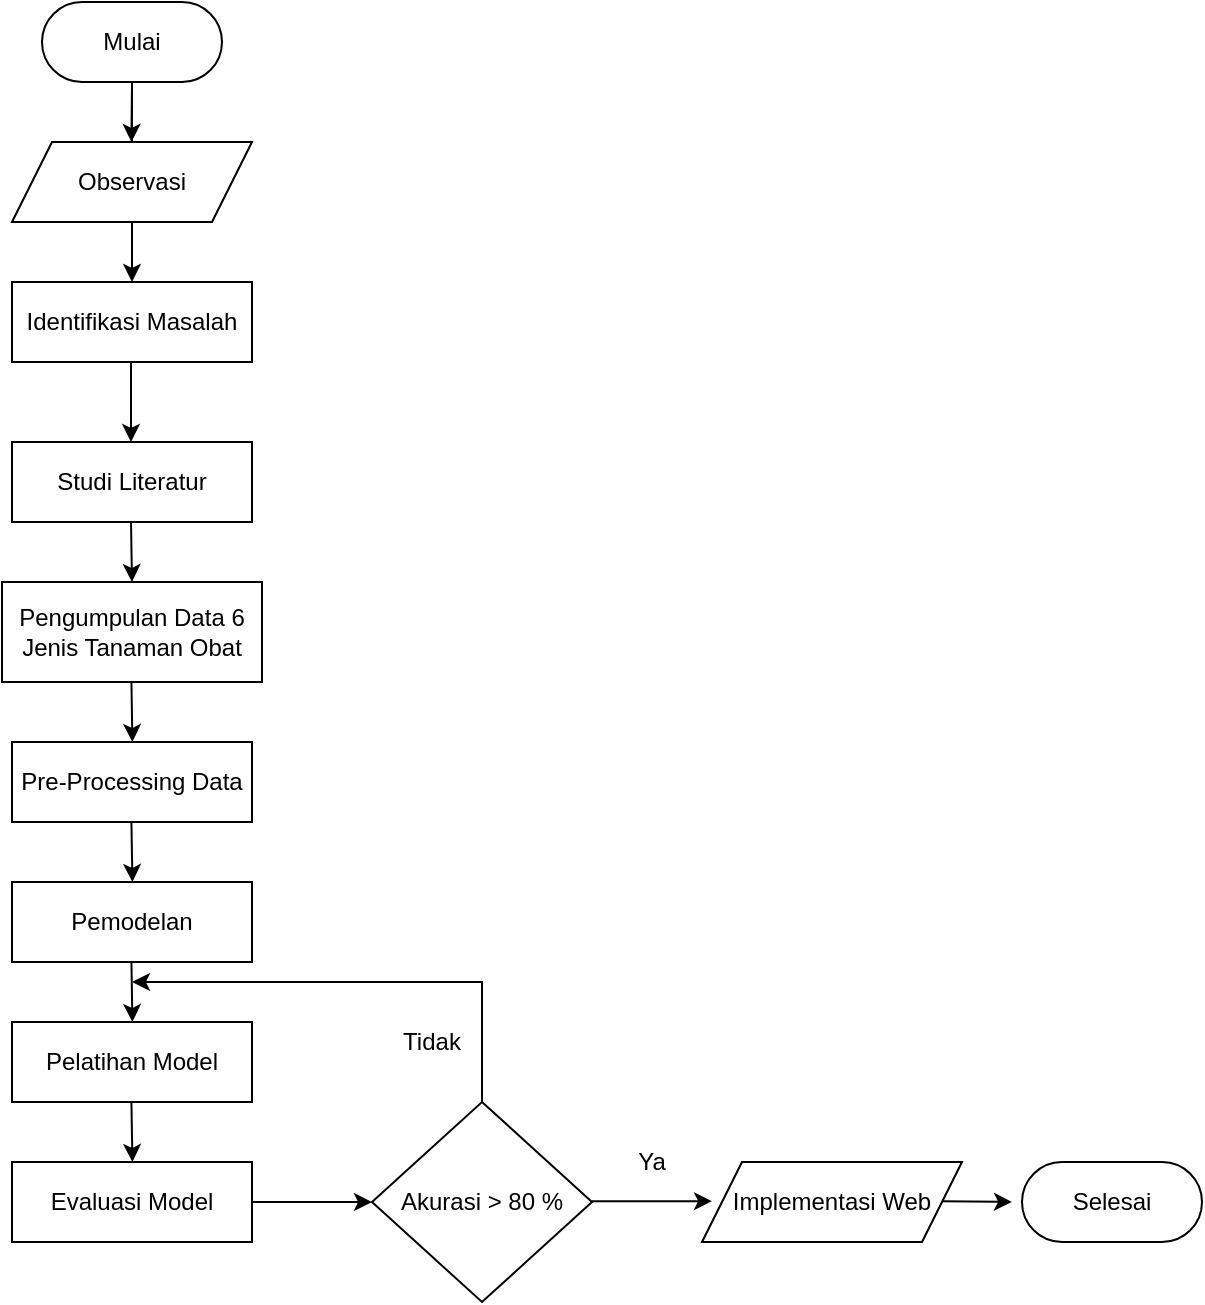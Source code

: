 <mxfile version="20.3.0" type="device" pages="4"><diagram id="C5RBs43oDa-KdzZeNtuy" name="Page-1"><mxGraphModel dx="1304" dy="529" grid="1" gridSize="10" guides="1" tooltips="1" connect="1" arrows="1" fold="1" page="1" pageScale="1" pageWidth="827" pageHeight="1169" math="0" shadow="0"><root><mxCell id="WIyWlLk6GJQsqaUBKTNV-0"/><mxCell id="WIyWlLk6GJQsqaUBKTNV-1" parent="WIyWlLk6GJQsqaUBKTNV-0"/><mxCell id="Zzy4L2eFv8nCq8hmtO3i-1" value="Studi Literatur" style="rounded=0;whiteSpace=wrap;html=1;" parent="WIyWlLk6GJQsqaUBKTNV-1" vertex="1"><mxGeometry x="165" y="260" width="120" height="40" as="geometry"/></mxCell><mxCell id="Zzy4L2eFv8nCq8hmtO3i-2" value="Pengumpulan Data 6 Jenis Tanaman Obat" style="rounded=0;whiteSpace=wrap;html=1;" parent="WIyWlLk6GJQsqaUBKTNV-1" vertex="1"><mxGeometry x="160" y="330" width="130" height="50" as="geometry"/></mxCell><mxCell id="Zzy4L2eFv8nCq8hmtO3i-3" value="Pre-Processing Data" style="rounded=0;whiteSpace=wrap;html=1;" parent="WIyWlLk6GJQsqaUBKTNV-1" vertex="1"><mxGeometry x="165" y="410" width="120" height="40" as="geometry"/></mxCell><mxCell id="Zzy4L2eFv8nCq8hmtO3i-4" value="Pemodelan" style="rounded=0;whiteSpace=wrap;html=1;" parent="WIyWlLk6GJQsqaUBKTNV-1" vertex="1"><mxGeometry x="165" y="480" width="120" height="40" as="geometry"/></mxCell><mxCell id="Zzy4L2eFv8nCq8hmtO3i-5" value="Pelatihan Model" style="rounded=0;whiteSpace=wrap;html=1;" parent="WIyWlLk6GJQsqaUBKTNV-1" vertex="1"><mxGeometry x="165" y="550" width="120" height="40" as="geometry"/></mxCell><mxCell id="Zzy4L2eFv8nCq8hmtO3i-6" value="Akurasi &amp;gt; 80 %" style="rhombus;whiteSpace=wrap;html=1;" parent="WIyWlLk6GJQsqaUBKTNV-1" vertex="1"><mxGeometry x="345" y="590" width="110" height="100" as="geometry"/></mxCell><mxCell id="Zzy4L2eFv8nCq8hmtO3i-7" value="Evaluasi Model" style="rounded=0;whiteSpace=wrap;html=1;" parent="WIyWlLk6GJQsqaUBKTNV-1" vertex="1"><mxGeometry x="165" y="620" width="120" height="40" as="geometry"/></mxCell><mxCell id="Zzy4L2eFv8nCq8hmtO3i-9" value="" style="endArrow=classic;html=1;rounded=0;" parent="WIyWlLk6GJQsqaUBKTNV-1" edge="1"><mxGeometry width="50" height="50" relative="1" as="geometry"><mxPoint x="224.5" y="220" as="sourcePoint"/><mxPoint x="225" y="260" as="targetPoint"/><Array as="points"><mxPoint x="224.5" y="260"/></Array></mxGeometry></mxCell><mxCell id="Zzy4L2eFv8nCq8hmtO3i-10" value="" style="endArrow=classic;html=1;rounded=0;" parent="WIyWlLk6GJQsqaUBKTNV-1" edge="1"><mxGeometry width="50" height="50" relative="1" as="geometry"><mxPoint x="224.5" y="300" as="sourcePoint"/><mxPoint x="225" y="330" as="targetPoint"/><Array as="points"/></mxGeometry></mxCell><mxCell id="Zzy4L2eFv8nCq8hmtO3i-11" value="" style="endArrow=classic;html=1;rounded=0;" parent="WIyWlLk6GJQsqaUBKTNV-1" edge="1"><mxGeometry width="50" height="50" relative="1" as="geometry"><mxPoint x="224.71" y="380" as="sourcePoint"/><mxPoint x="225.21" y="410" as="targetPoint"/><Array as="points"/></mxGeometry></mxCell><mxCell id="Zzy4L2eFv8nCq8hmtO3i-12" value="" style="endArrow=classic;html=1;rounded=0;" parent="WIyWlLk6GJQsqaUBKTNV-1" edge="1"><mxGeometry width="50" height="50" relative="1" as="geometry"><mxPoint x="224.71" y="450" as="sourcePoint"/><mxPoint x="225.21" y="480" as="targetPoint"/><Array as="points"/></mxGeometry></mxCell><mxCell id="Zzy4L2eFv8nCq8hmtO3i-13" value="" style="endArrow=classic;html=1;rounded=0;" parent="WIyWlLk6GJQsqaUBKTNV-1" edge="1"><mxGeometry width="50" height="50" relative="1" as="geometry"><mxPoint x="224.71" y="520" as="sourcePoint"/><mxPoint x="225.21" y="550" as="targetPoint"/><Array as="points"/></mxGeometry></mxCell><mxCell id="Zzy4L2eFv8nCq8hmtO3i-14" value="" style="endArrow=classic;html=1;rounded=0;" parent="WIyWlLk6GJQsqaUBKTNV-1" edge="1"><mxGeometry width="50" height="50" relative="1" as="geometry"><mxPoint x="224.71" y="590" as="sourcePoint"/><mxPoint x="225.21" y="620" as="targetPoint"/><Array as="points"/></mxGeometry></mxCell><mxCell id="Zzy4L2eFv8nCq8hmtO3i-15" value="" style="endArrow=classic;html=1;rounded=0;exitX=1;exitY=0.5;exitDx=0;exitDy=0;" parent="WIyWlLk6GJQsqaUBKTNV-1" source="Zzy4L2eFv8nCq8hmtO3i-7" target="Zzy4L2eFv8nCq8hmtO3i-6" edge="1"><mxGeometry width="50" height="50" relative="1" as="geometry"><mxPoint x="355.0" y="575" as="sourcePoint"/><mxPoint x="355.5" y="605" as="targetPoint"/><Array as="points"/></mxGeometry></mxCell><mxCell id="Zzy4L2eFv8nCq8hmtO3i-17" value="" style="endArrow=classic;html=1;rounded=0;exitX=0.5;exitY=0;exitDx=0;exitDy=0;" parent="WIyWlLk6GJQsqaUBKTNV-1" source="Zzy4L2eFv8nCq8hmtO3i-6" edge="1"><mxGeometry width="50" height="50" relative="1" as="geometry"><mxPoint x="375" y="600" as="sourcePoint"/><mxPoint x="225" y="530" as="targetPoint"/><Array as="points"><mxPoint x="400" y="530"/></Array></mxGeometry></mxCell><mxCell id="Zzy4L2eFv8nCq8hmtO3i-18" value="Ya" style="text;html=1;strokeColor=none;fillColor=none;align=center;verticalAlign=middle;whiteSpace=wrap;rounded=0;" parent="WIyWlLk6GJQsqaUBKTNV-1" vertex="1"><mxGeometry x="470" y="610" width="30" height="20" as="geometry"/></mxCell><mxCell id="Zzy4L2eFv8nCq8hmtO3i-19" value="Tidak" style="text;html=1;strokeColor=none;fillColor=none;align=center;verticalAlign=middle;whiteSpace=wrap;rounded=0;" parent="WIyWlLk6GJQsqaUBKTNV-1" vertex="1"><mxGeometry x="360" y="550" width="30" height="20" as="geometry"/></mxCell><mxCell id="xtbqgOF8EGslxXUNE93m-13" value="" style="edgeStyle=orthogonalEdgeStyle;rounded=0;orthogonalLoop=1;jettySize=auto;html=1;" edge="1" parent="WIyWlLk6GJQsqaUBKTNV-1" source="xtbqgOF8EGslxXUNE93m-0" target="xtbqgOF8EGslxXUNE93m-7"><mxGeometry relative="1" as="geometry"/></mxCell><mxCell id="xtbqgOF8EGslxXUNE93m-0" value="Mulai" style="rounded=1;whiteSpace=wrap;html=1;arcSize=50;" vertex="1" parent="WIyWlLk6GJQsqaUBKTNV-1"><mxGeometry x="180" y="40" width="90" height="40" as="geometry"/></mxCell><mxCell id="xtbqgOF8EGslxXUNE93m-1" value="Selesai" style="rounded=1;whiteSpace=wrap;html=1;arcSize=50;" vertex="1" parent="WIyWlLk6GJQsqaUBKTNV-1"><mxGeometry x="670" y="620" width="90" height="40" as="geometry"/></mxCell><mxCell id="xtbqgOF8EGslxXUNE93m-6" value="Observasi" style="shape=parallelogram;perimeter=parallelogramPerimeter;whiteSpace=wrap;html=1;fixedSize=1;" vertex="1" parent="WIyWlLk6GJQsqaUBKTNV-1"><mxGeometry x="165" y="110" width="120" height="40" as="geometry"/></mxCell><mxCell id="xtbqgOF8EGslxXUNE93m-7" value="Identifikasi Masalah" style="rounded=0;whiteSpace=wrap;html=1;" vertex="1" parent="WIyWlLk6GJQsqaUBKTNV-1"><mxGeometry x="165" y="180" width="120" height="40" as="geometry"/></mxCell><mxCell id="xtbqgOF8EGslxXUNE93m-8" value="" style="endArrow=classic;html=1;rounded=0;exitX=0.5;exitY=1;exitDx=0;exitDy=0;" edge="1" parent="WIyWlLk6GJQsqaUBKTNV-1" source="xtbqgOF8EGslxXUNE93m-0"><mxGeometry width="50" height="50" relative="1" as="geometry"><mxPoint x="225.21" y="90" as="sourcePoint"/><mxPoint x="225.21" y="110" as="targetPoint"/><Array as="points"><mxPoint x="224.71" y="110"/></Array></mxGeometry></mxCell><mxCell id="xtbqgOF8EGslxXUNE93m-14" value="" style="endArrow=classic;html=1;rounded=0;exitX=1;exitY=0.5;exitDx=0;exitDy=0;" edge="1" parent="WIyWlLk6GJQsqaUBKTNV-1"><mxGeometry width="50" height="50" relative="1" as="geometry"><mxPoint x="455" y="639.58" as="sourcePoint"/><mxPoint x="515" y="639.58" as="targetPoint"/><Array as="points"/></mxGeometry></mxCell><mxCell id="xtbqgOF8EGslxXUNE93m-15" value="Implementasi Web" style="shape=parallelogram;perimeter=parallelogramPerimeter;whiteSpace=wrap;html=1;fixedSize=1;" vertex="1" parent="WIyWlLk6GJQsqaUBKTNV-1"><mxGeometry x="510" y="620" width="130" height="40" as="geometry"/></mxCell><mxCell id="xtbqgOF8EGslxXUNE93m-16" value="" style="endArrow=classic;html=1;rounded=0;exitX=1;exitY=0.5;exitDx=0;exitDy=0;" edge="1" parent="WIyWlLk6GJQsqaUBKTNV-1"><mxGeometry width="50" height="50" relative="1" as="geometry"><mxPoint x="630" y="639.58" as="sourcePoint"/><mxPoint x="665" y="640" as="targetPoint"/><Array as="points"/></mxGeometry></mxCell></root></mxGraphModel></diagram><diagram id="rG0rYFFvCbEsXuZV4ypp" name="Page-2"><mxGraphModel dx="1108" dy="450" grid="1" gridSize="10" guides="1" tooltips="1" connect="1" arrows="1" fold="1" page="1" pageScale="1" pageWidth="850" pageHeight="1100" math="0" shadow="0"><root><mxCell id="0"/><mxCell id="1" parent="0"/><mxCell id="_3rtttDEMt5WnQIoeMhH-2" value="Resize Data Gambar" style="rounded=0;whiteSpace=wrap;html=1;" parent="1" vertex="1"><mxGeometry x="250" y="170" width="120" height="40" as="geometry"/></mxCell><mxCell id="_3rtttDEMt5WnQIoeMhH-3" value="Mengganti piksel gambar" style="rounded=0;whiteSpace=wrap;html=1;" parent="1" vertex="1"><mxGeometry x="245" y="240" width="130" height="50" as="geometry"/></mxCell><mxCell id="eXY7BoKrgFeWqydWDS0Z-8" value="" style="edgeStyle=orthogonalEdgeStyle;rounded=0;orthogonalLoop=1;jettySize=auto;html=1;" edge="1" parent="1" source="_3rtttDEMt5WnQIoeMhH-4" target="LHEFNLupcC2yOEY_g4ZJ-2"><mxGeometry relative="1" as="geometry"/></mxCell><mxCell id="_3rtttDEMt5WnQIoeMhH-4" value="Pembagian Data" style="rounded=0;whiteSpace=wrap;html=1;" parent="1" vertex="1"><mxGeometry x="250" y="420" width="120" height="40" as="geometry"/></mxCell><mxCell id="eXY7BoKrgFeWqydWDS0Z-12" value="" style="edgeStyle=orthogonalEdgeStyle;rounded=0;orthogonalLoop=1;jettySize=auto;html=1;" edge="1" parent="1" source="_3rtttDEMt5WnQIoeMhH-6" target="_3rtttDEMt5WnQIoeMhH-25"><mxGeometry relative="1" as="geometry"/></mxCell><mxCell id="_3rtttDEMt5WnQIoeMhH-6" value="Augmentasi Data :&lt;br&gt;1. Zoom&lt;br&gt;2. Rotation&lt;br&gt;3. Flip" style="rounded=0;whiteSpace=wrap;html=1;" parent="1" vertex="1"><mxGeometry x="250" y="690" width="120" height="70" as="geometry"/></mxCell><mxCell id="_3rtttDEMt5WnQIoeMhH-10" value="" style="endArrow=classic;html=1;rounded=0;" parent="1" edge="1"><mxGeometry width="50" height="50" relative="1" as="geometry"><mxPoint x="310" y="60" as="sourcePoint"/><mxPoint x="310.0" y="90" as="targetPoint"/><Array as="points"><mxPoint x="309.5" y="90"/></Array></mxGeometry></mxCell><mxCell id="_3rtttDEMt5WnQIoeMhH-11" value="" style="endArrow=classic;html=1;rounded=0;" parent="1" edge="1"><mxGeometry width="50" height="50" relative="1" as="geometry"><mxPoint x="309.5" y="140" as="sourcePoint"/><mxPoint x="310.0" y="170" as="targetPoint"/><Array as="points"/></mxGeometry></mxCell><mxCell id="_3rtttDEMt5WnQIoeMhH-12" value="" style="endArrow=classic;html=1;rounded=0;" parent="1" edge="1"><mxGeometry width="50" height="50" relative="1" as="geometry"><mxPoint x="309.5" y="390" as="sourcePoint"/><mxPoint x="310" y="420" as="targetPoint"/><Array as="points"/></mxGeometry></mxCell><mxCell id="_3rtttDEMt5WnQIoeMhH-15" value="" style="endArrow=classic;html=1;rounded=0;" parent="1" edge="1"><mxGeometry width="50" height="50" relative="1" as="geometry"><mxPoint x="309.5" y="210" as="sourcePoint"/><mxPoint x="310" y="240" as="targetPoint"/><Array as="points"/></mxGeometry></mxCell><mxCell id="_3rtttDEMt5WnQIoeMhH-21" value="Data Gambar Tanaman Obat" style="shape=parallelogram;perimeter=parallelogramPerimeter;whiteSpace=wrap;html=1;fixedSize=1;" parent="1" vertex="1"><mxGeometry x="250" y="90" width="120" height="50" as="geometry"/></mxCell><mxCell id="_3rtttDEMt5WnQIoeMhH-24" value="&lt;span&gt;Data Latih&lt;/span&gt;" style="shape=parallelogram;perimeter=parallelogramPerimeter;whiteSpace=wrap;html=1;fixedSize=1;" parent="1" vertex="1"><mxGeometry x="255" y="620" width="110" height="40" as="geometry"/></mxCell><mxCell id="eXY7BoKrgFeWqydWDS0Z-13" value="" style="edgeStyle=orthogonalEdgeStyle;rounded=0;orthogonalLoop=1;jettySize=auto;html=1;" edge="1" parent="1" source="_3rtttDEMt5WnQIoeMhH-25" target="eXY7BoKrgFeWqydWDS0Z-10"><mxGeometry relative="1" as="geometry"/></mxCell><mxCell id="_3rtttDEMt5WnQIoeMhH-25" value="&lt;span&gt;Hasil Augmentasi Data&lt;/span&gt;" style="shape=parallelogram;perimeter=parallelogramPerimeter;whiteSpace=wrap;html=1;fixedSize=1;" parent="1" vertex="1"><mxGeometry x="235" y="800" width="150" height="45" as="geometry"/></mxCell><mxCell id="_3rtttDEMt5WnQIoeMhH-27" value="Gambar yang sudah di resize" style="shape=parallelogram;perimeter=parallelogramPerimeter;whiteSpace=wrap;html=1;fixedSize=1;" parent="1" vertex="1"><mxGeometry x="235" y="320" width="150" height="70" as="geometry"/></mxCell><mxCell id="_3rtttDEMt5WnQIoeMhH-29" value="" style="endArrow=classic;html=1;rounded=0;" parent="1" edge="1"><mxGeometry width="50" height="50" relative="1" as="geometry"><mxPoint x="309.5" y="290" as="sourcePoint"/><mxPoint x="310" y="320" as="targetPoint"/><Array as="points"/></mxGeometry></mxCell><mxCell id="_3rtttDEMt5WnQIoeMhH-30" value="" style="endArrow=classic;html=1;rounded=0;exitX=0.5;exitY=1;exitDx=0;exitDy=0;" parent="1" source="_3rtttDEMt5WnQIoeMhH-24" target="_3rtttDEMt5WnQIoeMhH-6" edge="1"><mxGeometry width="50" height="50" relative="1" as="geometry"><mxPoint x="290" y="560" as="sourcePoint"/><mxPoint x="150" y="580" as="targetPoint"/><Array as="points"/></mxGeometry></mxCell><mxCell id="LHEFNLupcC2yOEY_g4ZJ-1" value="Mulai" style="rounded=1;whiteSpace=wrap;html=1;arcSize=50;" vertex="1" parent="1"><mxGeometry x="265" y="20" width="90" height="40" as="geometry"/></mxCell><mxCell id="eXY7BoKrgFeWqydWDS0Z-9" value="" style="edgeStyle=orthogonalEdgeStyle;rounded=0;orthogonalLoop=1;jettySize=auto;html=1;" edge="1" parent="1" source="LHEFNLupcC2yOEY_g4ZJ-2" target="7Xe3wMLuZ2dbfyTi_iF5-2"><mxGeometry relative="1" as="geometry"/></mxCell><mxCell id="LHEFNLupcC2yOEY_g4ZJ-2" value="Apakah ingin augmentasi data ?" style="rhombus;whiteSpace=wrap;html=1;" vertex="1" parent="1"><mxGeometry x="242.5" y="480" width="135" height="110" as="geometry"/></mxCell><mxCell id="LHEFNLupcC2yOEY_g4ZJ-7" value="" style="endArrow=classic;html=1;rounded=0;" edge="1" parent="1"><mxGeometry width="50" height="50" relative="1" as="geometry"><mxPoint x="309.5" y="590" as="sourcePoint"/><mxPoint x="310" y="620" as="targetPoint"/><Array as="points"/></mxGeometry></mxCell><mxCell id="7Xe3wMLuZ2dbfyTi_iF5-1" value="Ya" style="text;html=1;strokeColor=none;fillColor=none;align=center;verticalAlign=middle;whiteSpace=wrap;rounded=0;" vertex="1" parent="1"><mxGeometry x="320" y="590" width="30" height="20" as="geometry"/></mxCell><mxCell id="eXY7BoKrgFeWqydWDS0Z-16" style="edgeStyle=orthogonalEdgeStyle;rounded=0;orthogonalLoop=1;jettySize=auto;html=1;" edge="1" parent="1" source="7Xe3wMLuZ2dbfyTi_iF5-2" target="7Xe3wMLuZ2dbfyTi_iF5-4"><mxGeometry relative="1" as="geometry"/></mxCell><mxCell id="7Xe3wMLuZ2dbfyTi_iF5-2" value="&lt;span&gt;Data Uji&lt;/span&gt;" style="shape=parallelogram;perimeter=parallelogramPerimeter;whiteSpace=wrap;html=1;fixedSize=1;" vertex="1" parent="1"><mxGeometry x="430" y="515" width="110" height="40" as="geometry"/></mxCell><mxCell id="eXY7BoKrgFeWqydWDS0Z-17" value="" style="edgeStyle=orthogonalEdgeStyle;rounded=0;orthogonalLoop=1;jettySize=auto;html=1;" edge="1" parent="1" source="7Xe3wMLuZ2dbfyTi_iF5-4" target="eXY7BoKrgFeWqydWDS0Z-1"><mxGeometry relative="1" as="geometry"/></mxCell><mxCell id="7Xe3wMLuZ2dbfyTi_iF5-4" value="Uji Data" style="rounded=0;whiteSpace=wrap;html=1;" vertex="1" parent="1"><mxGeometry x="425" y="590" width="120" height="40" as="geometry"/></mxCell><mxCell id="eXY7BoKrgFeWqydWDS0Z-18" value="" style="edgeStyle=orthogonalEdgeStyle;rounded=0;orthogonalLoop=1;jettySize=auto;html=1;" edge="1" parent="1" source="eXY7BoKrgFeWqydWDS0Z-1" target="eXY7BoKrgFeWqydWDS0Z-6"><mxGeometry relative="1" as="geometry"/></mxCell><mxCell id="eXY7BoKrgFeWqydWDS0Z-20" style="edgeStyle=orthogonalEdgeStyle;rounded=0;orthogonalLoop=1;jettySize=auto;html=1;" edge="1" parent="1" source="eXY7BoKrgFeWqydWDS0Z-1" target="eXY7BoKrgFeWqydWDS0Z-10"><mxGeometry relative="1" as="geometry"><Array as="points"><mxPoint x="485" y="860"/><mxPoint x="310" y="860"/></Array></mxGeometry></mxCell><mxCell id="eXY7BoKrgFeWqydWDS0Z-1" value="Akurasi &amp;gt; 80 %" style="rhombus;whiteSpace=wrap;html=1;" vertex="1" parent="1"><mxGeometry x="430" y="660" width="110" height="100" as="geometry"/></mxCell><mxCell id="eXY7BoKrgFeWqydWDS0Z-2" value="Ya" style="text;html=1;strokeColor=none;fillColor=none;align=center;verticalAlign=middle;whiteSpace=wrap;rounded=0;" vertex="1" parent="1"><mxGeometry x="540" y="680" width="30" height="20" as="geometry"/></mxCell><mxCell id="eXY7BoKrgFeWqydWDS0Z-3" value="Tidak" style="text;html=1;strokeColor=none;fillColor=none;align=center;verticalAlign=middle;whiteSpace=wrap;rounded=0;" vertex="1" parent="1"><mxGeometry x="380" y="510" width="30" height="20" as="geometry"/></mxCell><mxCell id="eXY7BoKrgFeWqydWDS0Z-4" value="Selesai" style="rounded=1;whiteSpace=wrap;html=1;arcSize=50;" vertex="1" parent="1"><mxGeometry x="730" y="690" width="90" height="40" as="geometry"/></mxCell><mxCell id="eXY7BoKrgFeWqydWDS0Z-19" value="" style="edgeStyle=orthogonalEdgeStyle;rounded=0;orthogonalLoop=1;jettySize=auto;html=1;" edge="1" parent="1" source="eXY7BoKrgFeWqydWDS0Z-6" target="eXY7BoKrgFeWqydWDS0Z-4"><mxGeometry relative="1" as="geometry"/></mxCell><mxCell id="eXY7BoKrgFeWqydWDS0Z-6" value="Implementasi Web" style="shape=parallelogram;perimeter=parallelogramPerimeter;whiteSpace=wrap;html=1;fixedSize=1;" vertex="1" parent="1"><mxGeometry x="560" y="690" width="130" height="40" as="geometry"/></mxCell><mxCell id="eXY7BoKrgFeWqydWDS0Z-10" value="Pelatihan" style="rounded=0;whiteSpace=wrap;html=1;" vertex="1" parent="1"><mxGeometry x="250" y="880" width="120" height="40" as="geometry"/></mxCell><mxCell id="eXY7BoKrgFeWqydWDS0Z-21" value="Tidak" style="text;html=1;strokeColor=none;fillColor=none;align=center;verticalAlign=middle;whiteSpace=wrap;rounded=0;" vertex="1" parent="1"><mxGeometry x="440" y="820" width="30" height="20" as="geometry"/></mxCell></root></mxGraphModel></diagram><diagram id="r-QBL8eWuGP-mZDJDCgL" name="Page-3"><mxGraphModel dx="1108" dy="450" grid="1" gridSize="10" guides="1" tooltips="1" connect="1" arrows="1" fold="1" page="1" pageScale="1" pageWidth="850" pageHeight="1100" math="0" shadow="0"><root><mxCell id="0"/><mxCell id="1" parent="0"/><mxCell id="KvMu4glUQnpM4bbrBgWZ-2" value="Load MobileNetV2" style="rounded=0;whiteSpace=wrap;html=1;" parent="1" vertex="1"><mxGeometry x="30" y="220" width="120" height="40" as="geometry"/></mxCell><mxCell id="KvMu4glUQnpM4bbrBgWZ-3" value="Menambahkan Flatten Layer" style="rounded=0;whiteSpace=wrap;html=1;" parent="1" vertex="1"><mxGeometry x="240" y="120" width="145" height="50" as="geometry"/></mxCell><mxCell id="KvMu4glUQnpM4bbrBgWZ-6" value="" style="endArrow=classic;html=1;rounded=0;" parent="1" edge="1"><mxGeometry width="50" height="50" relative="1" as="geometry"><mxPoint x="90.0" y="120" as="sourcePoint"/><mxPoint x="90.0" y="150" as="targetPoint"/><Array as="points"><mxPoint x="89.5" y="150"/></Array></mxGeometry></mxCell><mxCell id="KvMu4glUQnpM4bbrBgWZ-7" value="" style="endArrow=classic;html=1;rounded=0;" parent="1" edge="1"><mxGeometry width="50" height="50" relative="1" as="geometry"><mxPoint x="89.5" y="190" as="sourcePoint"/><mxPoint x="90.0" y="220" as="targetPoint"/><Array as="points"/></mxGeometry></mxCell><mxCell id="KvMu4glUQnpM4bbrBgWZ-8" value="" style="endArrow=classic;html=1;rounded=0;" parent="1" edge="1"><mxGeometry width="50" height="50" relative="1" as="geometry"><mxPoint x="315.75" y="170" as="sourcePoint"/><mxPoint x="316.25" y="200" as="targetPoint"/><Array as="points"/></mxGeometry></mxCell><mxCell id="KvMu4glUQnpM4bbrBgWZ-11" value="" style="endArrow=classic;html=1;rounded=0;" parent="1" edge="1"><mxGeometry width="50" height="50" relative="1" as="geometry"><mxPoint x="89.5" y="260" as="sourcePoint"/><mxPoint x="90.0" y="290" as="targetPoint"/><Array as="points"/></mxGeometry></mxCell><mxCell id="KvMu4glUQnpM4bbrBgWZ-12" value="Data Tanaman Obat" style="shape=parallelogram;perimeter=parallelogramPerimeter;whiteSpace=wrap;html=1;fixedSize=1;" parent="1" vertex="1"><mxGeometry x="22.5" y="150" width="135" height="50" as="geometry"/></mxCell><mxCell id="KvMu4glUQnpM4bbrBgWZ-18" value="" style="endArrow=classic;html=1;rounded=0;entryX=0;entryY=0.5;entryDx=0;entryDy=0;" parent="1" target="KvMu4glUQnpM4bbrBgWZ-3" edge="1"><mxGeometry width="50" height="50" relative="1" as="geometry"><mxPoint x="90.0" y="330" as="sourcePoint"/><mxPoint x="90.5" y="360" as="targetPoint"/><Array as="points"><mxPoint x="90" y="360"/><mxPoint x="200" y="360"/><mxPoint x="200" y="145"/></Array></mxGeometry></mxCell><mxCell id="KvMu4glUQnpM4bbrBgWZ-20" value="" style="endArrow=classic;html=1;rounded=0;exitX=0.5;exitY=1;exitDx=0;exitDy=0;" parent="1" edge="1"><mxGeometry width="50" height="50" relative="1" as="geometry"><mxPoint x="529.71" y="230.0" as="sourcePoint"/><mxPoint x="529.71" y="260.0" as="targetPoint"/><Array as="points"/></mxGeometry></mxCell><mxCell id="KvMu4glUQnpM4bbrBgWZ-23" value="Freeze Layer" style="rounded=0;whiteSpace=wrap;html=1;" parent="1" vertex="1"><mxGeometry x="30" y="290" width="120" height="40" as="geometry"/></mxCell><mxCell id="KvMu4glUQnpM4bbrBgWZ-26" value="Menambahkan Dense Layer" style="rounded=0;whiteSpace=wrap;html=1;" parent="1" vertex="1"><mxGeometry x="252.5" y="200" width="127.5" height="40" as="geometry"/></mxCell><mxCell id="KvMu4glUQnpM4bbrBgWZ-27" value="Fungsi Aktivasi Relu" style="rounded=0;whiteSpace=wrap;html=1;" parent="1" vertex="1"><mxGeometry x="252.5" y="270" width="127.5" height="40" as="geometry"/></mxCell><mxCell id="KvMu4glUQnpM4bbrBgWZ-28" value="" style="endArrow=classic;html=1;rounded=0;" parent="1" edge="1"><mxGeometry width="50" height="50" relative="1" as="geometry"><mxPoint x="315.75" y="240" as="sourcePoint"/><mxPoint x="316.25" y="270" as="targetPoint"/><Array as="points"/></mxGeometry></mxCell><mxCell id="KvMu4glUQnpM4bbrBgWZ-29" value="" style="endArrow=classic;html=1;rounded=0;exitX=1;exitY=0.5;exitDx=0;exitDy=0;" parent="1" source="KvMu4glUQnpM4bbrBgWZ-27" edge="1"><mxGeometry width="50" height="50" relative="1" as="geometry"><mxPoint x="310.0" y="315" as="sourcePoint"/><mxPoint x="460" y="140" as="targetPoint"/><Array as="points"><mxPoint x="420" y="290"/><mxPoint x="420" y="140"/></Array></mxGeometry></mxCell><mxCell id="KvMu4glUQnpM4bbrBgWZ-30" value="Menambahkan Dropout Layer" style="rounded=0;whiteSpace=wrap;html=1;" parent="1" vertex="1"><mxGeometry x="460" y="120" width="140" height="40" as="geometry"/></mxCell><mxCell id="KvMu4glUQnpM4bbrBgWZ-31" value="Menambahkan Dense Layer" style="rounded=0;whiteSpace=wrap;html=1;" parent="1" vertex="1"><mxGeometry x="466.25" y="190" width="127.5" height="40" as="geometry"/></mxCell><mxCell id="tB-IsO6MpmNRXWacBz-z-4" value="" style="edgeStyle=orthogonalEdgeStyle;rounded=0;orthogonalLoop=1;jettySize=auto;html=1;" edge="1" parent="1" source="KvMu4glUQnpM4bbrBgWZ-32" target="tB-IsO6MpmNRXWacBz-z-3"><mxGeometry relative="1" as="geometry"/></mxCell><mxCell id="KvMu4glUQnpM4bbrBgWZ-32" value="Fungsi Aktivasi Softmax" style="rounded=0;whiteSpace=wrap;html=1;" parent="1" vertex="1"><mxGeometry x="466.25" y="260" width="127.5" height="40" as="geometry"/></mxCell><mxCell id="KvMu4glUQnpM4bbrBgWZ-34" value="" style="endArrow=classic;html=1;rounded=0;exitX=0.5;exitY=1;exitDx=0;exitDy=0;entryX=0.5;entryY=0;entryDx=0;entryDy=0;" parent="1" source="KvMu4glUQnpM4bbrBgWZ-30" target="KvMu4glUQnpM4bbrBgWZ-31" edge="1"><mxGeometry width="50" height="50" relative="1" as="geometry"><mxPoint x="335.75" y="190" as="sourcePoint"/><mxPoint x="336.25" y="220" as="targetPoint"/><Array as="points"/></mxGeometry></mxCell><mxCell id="tB-IsO6MpmNRXWacBz-z-1" value="Mulai" style="rounded=1;whiteSpace=wrap;html=1;arcSize=50;" vertex="1" parent="1"><mxGeometry x="45" y="80" width="90" height="40" as="geometry"/></mxCell><mxCell id="tB-IsO6MpmNRXWacBz-z-2" value="Selesai" style="rounded=1;whiteSpace=wrap;html=1;arcSize=50;" vertex="1" parent="1"><mxGeometry x="660" y="200" width="90" height="40" as="geometry"/></mxCell><mxCell id="tB-IsO6MpmNRXWacBz-z-6" style="edgeStyle=orthogonalEdgeStyle;rounded=0;orthogonalLoop=1;jettySize=auto;html=1;" edge="1" parent="1" source="tB-IsO6MpmNRXWacBz-z-3" target="tB-IsO6MpmNRXWacBz-z-2"><mxGeometry relative="1" as="geometry"/></mxCell><mxCell id="tB-IsO6MpmNRXWacBz-z-3" value="Probabilitas" style="shape=parallelogram;perimeter=parallelogramPerimeter;whiteSpace=wrap;html=1;fixedSize=1;" vertex="1" parent="1"><mxGeometry x="475" y="330" width="110" height="40" as="geometry"/></mxCell></root></mxGraphModel></diagram><diagram id="vhZf9In-Fipkru5ZKCP8" name="Page-4"><mxGraphModel dx="1108" dy="450" grid="1" gridSize="10" guides="1" tooltips="1" connect="1" arrows="1" fold="1" page="1" pageScale="1" pageWidth="850" pageHeight="1100" math="0" shadow="0"><root><mxCell id="0"/><mxCell id="1" parent="0"/><mxCell id="Sxl2ey-NqpB29Y7qbtjY-1" value="Mulai" style="ellipse;whiteSpace=wrap;html=1;" parent="1" vertex="1"><mxGeometry x="325" y="80" width="80" height="50" as="geometry"/></mxCell><mxCell id="Sxl2ey-NqpB29Y7qbtjY-2" value="Konfigurasi Parameter" style="rounded=0;whiteSpace=wrap;html=1;" parent="1" vertex="1"><mxGeometry x="305" y="230" width="120" height="40" as="geometry"/></mxCell><mxCell id="Sxl2ey-NqpB29Y7qbtjY-3" value="Konfigurasi Parameter Baru Untuk Fine Tuning" style="rounded=0;whiteSpace=wrap;html=1;" parent="1" vertex="1"><mxGeometry x="540" y="130" width="145" height="50" as="geometry"/></mxCell><mxCell id="Sxl2ey-NqpB29Y7qbtjY-4" value="" style="endArrow=classic;html=1;rounded=0;" parent="1" edge="1"><mxGeometry width="50" height="50" relative="1" as="geometry"><mxPoint x="365.0" y="130" as="sourcePoint"/><mxPoint x="365.0" y="160" as="targetPoint"/><Array as="points"><mxPoint x="364.5" y="160"/></Array></mxGeometry></mxCell><mxCell id="Sxl2ey-NqpB29Y7qbtjY-5" value="" style="endArrow=classic;html=1;rounded=0;" parent="1" edge="1"><mxGeometry width="50" height="50" relative="1" as="geometry"><mxPoint x="364.5" y="200" as="sourcePoint"/><mxPoint x="365.0" y="230" as="targetPoint"/><Array as="points"/></mxGeometry></mxCell><mxCell id="Sxl2ey-NqpB29Y7qbtjY-6" value="" style="endArrow=classic;html=1;rounded=0;" parent="1" edge="1"><mxGeometry width="50" height="50" relative="1" as="geometry"><mxPoint x="364.5" y="340" as="sourcePoint"/><mxPoint x="365.0" y="370" as="targetPoint"/><Array as="points"/></mxGeometry></mxCell><mxCell id="Sxl2ey-NqpB29Y7qbtjY-7" value="" style="endArrow=classic;html=1;rounded=0;" parent="1" edge="1"><mxGeometry width="50" height="50" relative="1" as="geometry"><mxPoint x="364.5" y="270" as="sourcePoint"/><mxPoint x="365.0" y="300" as="targetPoint"/><Array as="points"/></mxGeometry></mxCell><mxCell id="Sxl2ey-NqpB29Y7qbtjY-8" value="Data Latih Tanaman Obat" style="shape=parallelogram;perimeter=parallelogramPerimeter;whiteSpace=wrap;html=1;fixedSize=1;" parent="1" vertex="1"><mxGeometry x="284.99" y="160" width="160" height="50" as="geometry"/></mxCell><mxCell id="Sxl2ey-NqpB29Y7qbtjY-11" value="" style="endArrow=classic;html=1;rounded=0;exitX=1;exitY=0.5;exitDx=0;exitDy=0;entryX=0;entryY=0.5;entryDx=0;entryDy=0;" parent="1" target="Sxl2ey-NqpB29Y7qbtjY-21" edge="1"><mxGeometry width="50" height="50" relative="1" as="geometry"><mxPoint x="685" y="305" as="sourcePoint"/><mxPoint x="761.25" y="585" as="targetPoint"/><Array as="points"/></mxGeometry></mxCell><mxCell id="Sxl2ey-NqpB29Y7qbtjY-12" value="Proses Pelatihan" style="rounded=0;whiteSpace=wrap;html=1;" parent="1" vertex="1"><mxGeometry x="305" y="300" width="120" height="40" as="geometry"/></mxCell><mxCell id="Sxl2ey-NqpB29Y7qbtjY-13" value="Re-train Model" style="rounded=0;whiteSpace=wrap;html=1;" parent="1" vertex="1"><mxGeometry x="548.75" y="210" width="127.5" height="40" as="geometry"/></mxCell><mxCell id="Sxl2ey-NqpB29Y7qbtjY-15" value="" style="endArrow=classic;html=1;rounded=0;" parent="1" edge="1"><mxGeometry width="50" height="50" relative="1" as="geometry"><mxPoint x="612.0" y="180" as="sourcePoint"/><mxPoint x="612.5" y="210" as="targetPoint"/><Array as="points"/></mxGeometry></mxCell><mxCell id="Sxl2ey-NqpB29Y7qbtjY-21" value="Selesai" style="ellipse;whiteSpace=wrap;html=1;" parent="1" vertex="1"><mxGeometry x="741.25" y="280" width="80" height="50" as="geometry"/></mxCell><mxCell id="Sxl2ey-NqpB29Y7qbtjY-23" value="" style="endArrow=classic;html=1;rounded=0;" parent="1" edge="1"><mxGeometry width="50" height="50" relative="1" as="geometry"><mxPoint x="364.51" y="410" as="sourcePoint"/><mxPoint x="365.01" y="440" as="targetPoint"/><Array as="points"/></mxGeometry></mxCell><mxCell id="Sxl2ey-NqpB29Y7qbtjY-26" value="Unfreeze Beberapa Layer" style="rounded=0;whiteSpace=wrap;html=1;" parent="1" vertex="1"><mxGeometry x="302.49" y="440" width="125" height="40" as="geometry"/></mxCell><mxCell id="Sxl2ey-NqpB29Y7qbtjY-28" value="" style="endArrow=classic;html=1;rounded=0;exitX=1;exitY=0.5;exitDx=0;exitDy=0;entryX=0;entryY=0.5;entryDx=0;entryDy=0;" parent="1" target="Sxl2ey-NqpB29Y7qbtjY-3" edge="1"><mxGeometry width="50" height="50" relative="1" as="geometry"><mxPoint x="432.49" y="465" as="sourcePoint"/><mxPoint x="512.49" y="315" as="targetPoint"/><Array as="points"><mxPoint x="472.49" y="465"/><mxPoint x="472" y="155"/></Array></mxGeometry></mxCell><mxCell id="Sxl2ey-NqpB29Y7qbtjY-29" value="Model" style="shape=parallelogram;perimeter=parallelogramPerimeter;whiteSpace=wrap;html=1;fixedSize=1;" parent="1" vertex="1"><mxGeometry x="314.99" y="372.5" width="100" height="35" as="geometry"/></mxCell><mxCell id="Sxl2ey-NqpB29Y7qbtjY-30" value="" style="endArrow=classic;html=1;rounded=0;" parent="1" edge="1"><mxGeometry width="50" height="50" relative="1" as="geometry"><mxPoint x="612.0" y="250" as="sourcePoint"/><mxPoint x="612.5" y="280" as="targetPoint"/><Array as="points"/></mxGeometry></mxCell><mxCell id="Sxl2ey-NqpB29Y7qbtjY-31" value="Model Yang Sudah Di Fine Tuning" style="shape=parallelogram;perimeter=parallelogramPerimeter;whiteSpace=wrap;html=1;fixedSize=1;" parent="1" vertex="1"><mxGeometry x="528.75" y="280" width="167.5" height="50" as="geometry"/></mxCell></root></mxGraphModel></diagram></mxfile>